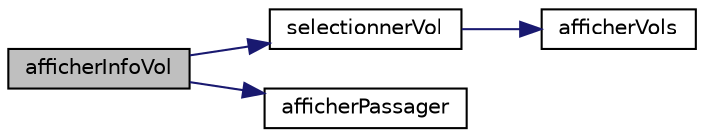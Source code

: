 digraph "afficherInfoVol"
{
  edge [fontname="Helvetica",fontsize="10",labelfontname="Helvetica",labelfontsize="10"];
  node [fontname="Helvetica",fontsize="10",shape=record];
  rankdir="LR";
  Node2 [label="afficherInfoVol",height=0.2,width=0.4,color="black", fillcolor="grey75", style="filled", fontcolor="black"];
  Node2 -> Node3 [color="midnightblue",fontsize="10",style="solid",fontname="Helvetica"];
  Node3 [label="selectionnerVol",height=0.2,width=0.4,color="black", fillcolor="white", style="filled",URL="$dd/d76/projet_8c.html#a12653e9c9b27170ffe8611eacdbf4332",tooltip="Permet de sélectionner un vol. "];
  Node3 -> Node4 [color="midnightblue",fontsize="10",style="solid",fontname="Helvetica"];
  Node4 [label="afficherVols",height=0.2,width=0.4,color="black", fillcolor="white", style="filled",URL="$dd/d76/projet_8c.html#a8353acb67d0873be1faa01022fb13f2e",tooltip="Permet d&#39;afficher tous les vols. "];
  Node2 -> Node5 [color="midnightblue",fontsize="10",style="solid",fontname="Helvetica"];
  Node5 [label="afficherPassager",height=0.2,width=0.4,color="black", fillcolor="white", style="filled",URL="$dd/d76/projet_8c.html#a7773f05eade91be866a2e9e1a0fd05c1",tooltip="Affiche les informations d&#39;un passager. "];
}
